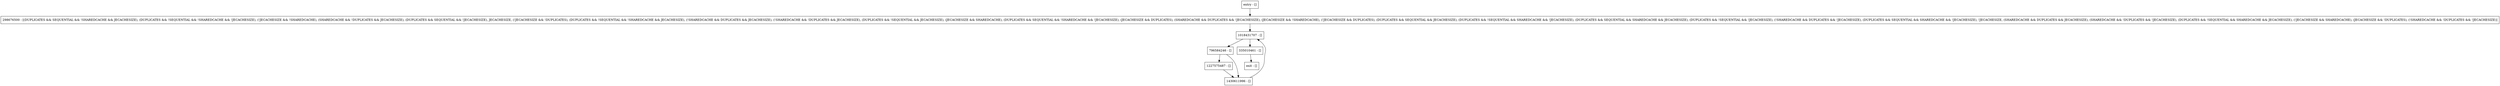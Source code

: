 digraph diskOrderedScan {
node [shape=record];
entry [label="entry - []"];
exit [label="exit - []"];
298676500 [label="298676500 - [(DUPLICATES && SEQUENTIAL && !SHAREDCACHE && JECACHESIZE), (DUPLICATES && !SEQUENTIAL && !SHAREDCACHE && !JECACHESIZE), (!JECACHESIZE && !SHAREDCACHE), (SHAREDCACHE && !DUPLICATES && JECACHESIZE), (DUPLICATES && SEQUENTIAL && !JECACHESIZE), JECACHESIZE, (!JECACHESIZE && !DUPLICATES), (DUPLICATES && !SEQUENTIAL && !SHAREDCACHE && JECACHESIZE), (!SHAREDCACHE && DUPLICATES && JECACHESIZE), (!SHAREDCACHE && !DUPLICATES && JECACHESIZE), (DUPLICATES && !SEQUENTIAL && JECACHESIZE), (JECACHESIZE && SHAREDCACHE), (DUPLICATES && SEQUENTIAL && !SHAREDCACHE && !JECACHESIZE), (JECACHESIZE && DUPLICATES), (SHAREDCACHE && DUPLICATES && !JECACHESIZE), (JECACHESIZE && !SHAREDCACHE), (!JECACHESIZE && DUPLICATES), (DUPLICATES && SEQUENTIAL && JECACHESIZE), (DUPLICATES && !SEQUENTIAL && SHAREDCACHE && !JECACHESIZE), (DUPLICATES && SEQUENTIAL && SHAREDCACHE && JECACHESIZE), (DUPLICATES && !SEQUENTIAL && !JECACHESIZE), (!SHAREDCACHE && DUPLICATES && !JECACHESIZE), (DUPLICATES && SEQUENTIAL && SHAREDCACHE && !JECACHESIZE), !JECACHESIZE, (SHAREDCACHE && DUPLICATES && JECACHESIZE), (SHAREDCACHE && !DUPLICATES && !JECACHESIZE), (DUPLICATES && !SEQUENTIAL && SHAREDCACHE && JECACHESIZE), (!JECACHESIZE && SHAREDCACHE), (JECACHESIZE && !DUPLICATES), (!SHAREDCACHE && !DUPLICATES && !JECACHESIZE)]"];
796584246 [label="796584246 - []"];
1227575487 [label="1227575487 - []"];
1018431707 [label="1018431707 - []"];
1430611996 [label="1430611996 - []"];
335010461 [label="335010461 - []"];
entry;
exit;
entry -> 298676500;
298676500 -> 1018431707;
796584246 -> 1227575487;
796584246 -> 1430611996;
1227575487 -> 1430611996;
1018431707 -> 796584246;
1018431707 -> 335010461;
1430611996 -> 1018431707;
335010461 -> exit;
}
